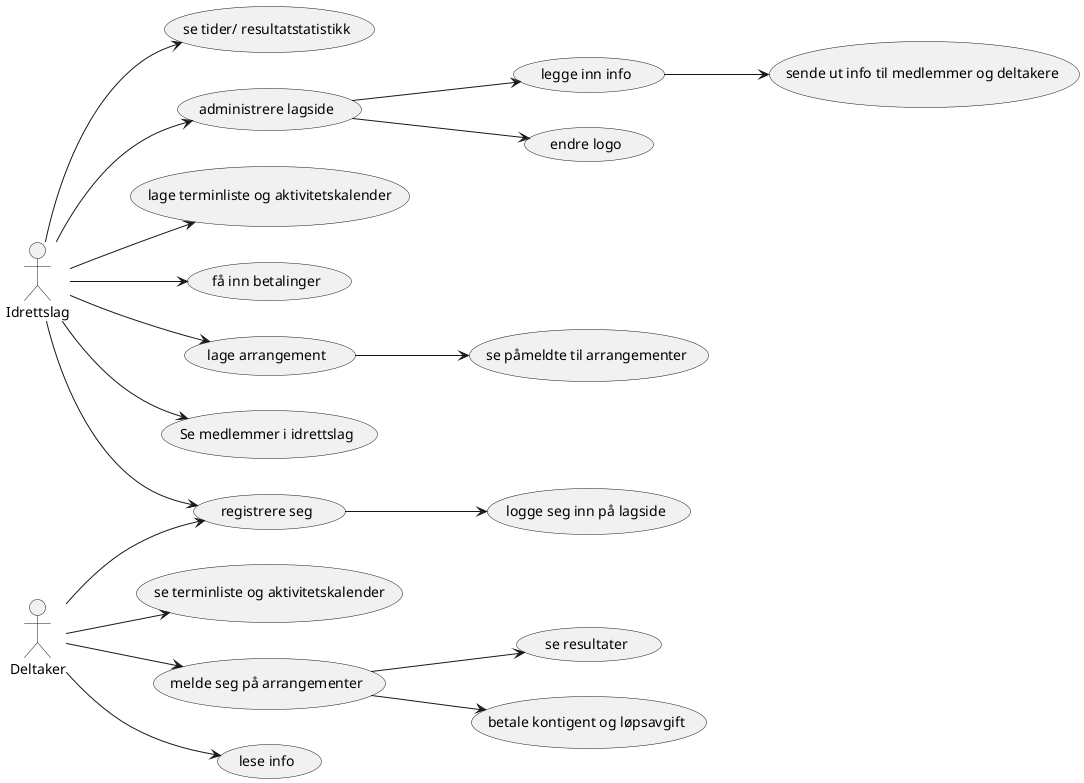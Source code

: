 @startuml


left to right direction

Idrettslag--> (registrere seg)
Idrettslag-->(lage arrangement)
Idrettslag-->(Se medlemmer i idrettslag)
(lage arrangement)-->(se påmeldte til arrangementer)
Idrettslag-->(se tider/ resultatstatistikk)
(administrere lagside)-->(legge inn info)
Idrettslag-->(lage terminliste og aktivitetskalender)
(legge inn info)-->(sende ut info til medlemmer og deltakere )
Idrettslag-->(få inn betalinger)
Idrettslag-->(administrere lagside)
(administrere lagside) --> (endre logo)

Deltaker-->(registrere seg)
(registrere seg)-->(logge seg inn på lagside)
Deltaker-->(melde seg på arrangementer)
(melde seg på arrangementer)-->(se resultater)
Deltaker-->(lese info)
(melde seg på arrangementer)-->(betale kontigent og løpsavgift)
Deltaker-->(se terminliste og aktivitetskalender)



@enduml